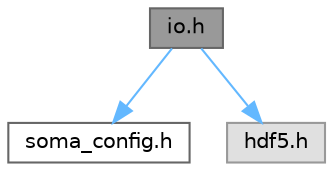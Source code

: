 digraph "io.h"
{
 // LATEX_PDF_SIZE
  bgcolor="transparent";
  edge [fontname=Helvetica,fontsize=10,labelfontname=Helvetica,labelfontsize=10];
  node [fontname=Helvetica,fontsize=10,shape=box,height=0.2,width=0.4];
  Node1 [label="io.h",height=0.2,width=0.4,color="gray40", fillcolor="grey60", style="filled", fontcolor="black",tooltip="Header file for all functions, that handle with input and ouput operations of SOMA."];
  Node1 -> Node2 [color="steelblue1",style="solid"];
  Node2 [label="soma_config.h",height=0.2,width=0.4,color="grey40", fillcolor="white", style="filled",URL="$soma__config_8h.html",tooltip="configuration variables for SOMA File is configured by CMAKE."];
  Node1 -> Node3 [color="steelblue1",style="solid"];
  Node3 [label="hdf5.h",height=0.2,width=0.4,color="grey60", fillcolor="#E0E0E0", style="filled",tooltip=" "];
}
